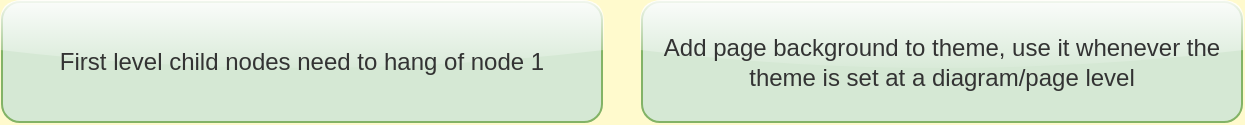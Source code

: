 <mxfile>
  <diagram id="iJ0" name="In progress">
    <mxGraphModel dx="0" dy="0" background="#FFFACD" grid="0" gridSize="10" guides="1" tooltips="1" connect="1" arrows="1" fold="1" page="1" pageScale="1" pageWidth="1169" pageHeight="827" math="0" shadow="0">
      <root>
        <mxCell id="iJ0-A"/>
        <mxCell id="iJ0-B" parent="iJ0-A"/>
        <mxCell id="iJ0-2" value="First level child nodes need to hang of node 1" style="whiteSpace=wrap;html=1;rounded=1;glass=1;fillColor=#d5e8d4;strokeColor=#82b366;fontColor=#333333" vertex="1" parent="iJ0-B">
          <mxGeometry x="10" y="10" width="300" height="60" as="geometry"/>
        </mxCell>
        <mxCell id="iJ0-3" value="Add page background to theme, use it whenever the theme is set at a diagram/page level" style="whiteSpace=wrap;html=1;rounded=1;glass=1;fillColor=#d5e8d4;strokeColor=#82b366;fontColor=#333333" vertex="1" parent="iJ0-B">
          <mxGeometry x="330" y="10" width="300" height="60" as="geometry"/>
        </mxCell>
      </root>
    </mxGraphModel>
  </diagram>
  <diagram id="Ek9" name="To Do">
    <mxGraphModel dx="0" dy="0" background="#FFFACD" grid="0" gridSize="10" guides="1" tooltips="1" connect="1" arrows="1" fold="1" page="1" pageScale="1" pageWidth="1169" pageHeight="827" math="0" shadow="0">
      <root>
        <mxCell id="Ek9-A"/>
        <mxCell id="Ek9-B" parent="Ek9-A"/>
        <mxCell id="Ek9-2" value="write SVG directly into other projects" style="whiteSpace=wrap;html=1;rounded=1;glass=1;fillColor=#dae8fc;strokeColor=#6c8ebf;fontColor=#333333" vertex="1" parent="Ek9-B">
          <mxGeometry x="10" y="10" width="300" height="60" as="geometry"/>
        </mxCell>
        <mxCell id="Ek9-3" value="add :shape and :text-only to random shape generator" style="whiteSpace=wrap;html=1;rounded=1;glass=1;fillColor=#dae8fc;strokeColor=#6c8ebf;fontColor=#333333" vertex="1" parent="Ek9-B">
          <mxGeometry x="330" y="10" width="300" height="60" as="geometry"/>
        </mxCell>
        <mxCell id="Ek9-4" value="Nodes need to support child nodes" style="whiteSpace=wrap;html=1;rounded=1;glass=1;fillColor=#dae8fc;strokeColor=#6c8ebf;fontColor=#333333" vertex="1" parent="Ek9-B">
          <mxGeometry x="650" y="10" width="300" height="60" as="geometry"/>
        </mxCell>
        <mxCell id="Ek9-5" value="Grid layout does no position itself in relation to the last element" style="whiteSpace=wrap;html=1;rounded=1;glass=1;fillColor=#dae8fc;strokeColor=#6c8ebf;fontColor=#333333" vertex="1" parent="Ek9-B">
          <mxGeometry x="10" y="90" width="300" height="60" as="geometry"/>
        </mxCell>
        <mxCell id="Ek9-6" value="Dynamic sized shapes that expand to the size of their text" style="whiteSpace=wrap;html=1;rounded=1;glass=1;fillColor=#dae8fc;strokeColor=#6c8ebf;fontColor=#333333" vertex="1" parent="Ek9-B">
          <mxGeometry x="330" y="90" width="300" height="60" as="geometry"/>
        </mxCell>
        <mxCell id="Ek9-7" value="Control of text padding left, right, top and bottom" style="whiteSpace=wrap;html=1;rounded=1;glass=1;fillColor=#dae8fc;strokeColor=#6c8ebf;fontColor=#333333" vertex="1" parent="Ek9-B">
          <mxGeometry x="650" y="90" width="300" height="60" as="geometry"/>
        </mxCell>
        <mxCell id="Ek9-8" value="Improve the theme control over text-only shapes" style="whiteSpace=wrap;html=1;rounded=1;glass=1;fillColor=#dae8fc;strokeColor=#6c8ebf;fontColor=#333333" vertex="1" parent="Ek9-B">
          <mxGeometry x="10" y="170" width="300" height="60" as="geometry"/>
        </mxCell>
        <mxCell id="Ek9-9" value="x,y settings do not work for shapes within a grid layout" style="whiteSpace=wrap;html=1;rounded=1;glass=1;fillColor=#dae8fc;strokeColor=#6c8ebf;fontColor=#333333" vertex="1" parent="Ek9-B">
          <mxGeometry x="330" y="170" width="300" height="60" as="geometry"/>
        </mxCell>
        <mxCell id="Ek9-10" value="background color does not work from the diagram object" style="whiteSpace=wrap;html=1;rounded=1;glass=1;fillColor=#dae8fc;strokeColor=#6c8ebf;fontColor=#333333" vertex="1" parent="Ek9-B">
          <mxGeometry x="650" y="170" width="300" height="60" as="geometry"/>
        </mxCell>
        <mxCell id="Ek9-11" value="settings style attributes need to de-duplicate" style="whiteSpace=wrap;html=1;rounded=1;glass=1;fillColor=#dae8fc;strokeColor=#6c8ebf;fontColor=#333333" vertex="1" parent="Ek9-B">
          <mxGeometry x="10" y="250" width="300" height="60" as="geometry"/>
        </mxCell>
        <mxCell id="Ek9-12" value="need to setup new project plans" style="whiteSpace=wrap;html=1;rounded=1;glass=1;fillColor=#dae8fc;strokeColor=#6c8ebf;fontColor=#333333" vertex="1" parent="Ek9-B">
          <mxGeometry x="330" y="250" width="300" height="60" as="geometry"/>
        </mxCell>
        <mxCell id="Ek9-13" value="write SVG directly into other projects" style="whiteSpace=wrap;html=1;rounded=1;glass=1;fillColor=#dae8fc;strokeColor=#6c8ebf;fontColor=#333333" vertex="1" parent="Ek9-B">
          <mxGeometry x="650" y="250" width="300" height="60" as="geometry"/>
        </mxCell>
        <mxCell id="Ek9-14" value="page layout so that you drop elements on and they are positioned correctly, e.g centered, left, right, etc, maybe a grid layout with a wrap of 1 and a width of the page is sufficient" style="whiteSpace=wrap;html=1;rounded=1;glass=1;fillColor=#dae8fc;strokeColor=#6c8ebf;fontColor=#333333" vertex="1" parent="Ek9-B">
          <mxGeometry x="10" y="330" width="300" height="60" as="geometry"/>
        </mxCell>
      </root>
    </mxGraphModel>
  </diagram>
  <diagram id="qwT" name="Done">
    <mxGraphModel dx="0" dy="0" background="#FFFACD" grid="0" gridSize="10" guides="1" tooltips="1" connect="1" arrows="1" fold="1" page="1" pageScale="1" pageWidth="1169" pageHeight="827" math="0" shadow="0">
      <root>
        <mxCell id="qwT-A"/>
        <mxCell id="qwT-B" parent="qwT-A"/>
        <mxCell id="qwT-2" value="Nodes can belong to a parent node, the top level node responds with truthy to root?" style="whiteSpace=wrap;html=1;rounded=1;glass=1;fillColor=#f8cecc;strokeColor=#b85450;fontColor=#333333" vertex="1" parent="qwT-B">
          <mxGeometry x="10" y="10" width="300" height="60" as="geometry"/>
        </mxCell>
        <mxCell id="qwT-3" value="add sample diagram for the github readme file" style="whiteSpace=wrap;html=1;rounded=1;glass=1;fillColor=#f8cecc;strokeColor=#b85450;fontColor=#333333" vertex="1" parent="qwT-B">
          <mxGeometry x="330" y="10" width="300" height="60" as="geometry"/>
        </mxCell>
        <mxCell id="qwT-4" value="write samples into docs folder and display in readme" style="whiteSpace=wrap;html=1;rounded=1;glass=1;fillColor=#f8cecc;strokeColor=#b85450;fontColor=#333333" vertex="1" parent="qwT-B">
          <mxGeometry x="650" y="10" width="300" height="60" as="geometry"/>
        </mxCell>
        <mxCell id="qwT-5" value="add export as .PNG, needs to take a page number as the PNG will not support multiple pages" style="whiteSpace=wrap;html=1;rounded=1;glass=1;fillColor=#f8cecc;strokeColor=#b85450;fontColor=#333333" vertex="1" parent="qwT-B">
          <mxGeometry x="10" y="90" width="300" height="60" as="geometry"/>
        </mxCell>
        <mxCell id="qwT-6" value="add export as .SVG, needs to take a page number as the SVG will not support multiple pages" style="whiteSpace=wrap;html=1;rounded=1;glass=1;fillColor=#f8cecc;strokeColor=#b85450;fontColor=#333333" vertex="1" parent="qwT-B">
          <mxGeometry x="330" y="90" width="300" height="60" as="geometry"/>
        </mxCell>
        <mxCell id="qwT-7" value="add save as .drawio" style="whiteSpace=wrap;html=1;rounded=1;glass=1;fillColor=#f8cecc;strokeColor=#b85450;fontColor=#333333" vertex="1" parent="qwT-B">
          <mxGeometry x="650" y="90" width="300" height="60" as="geometry"/>
        </mxCell>
      </root>
    </mxGraphModel>
  </diagram>
</mxfile>